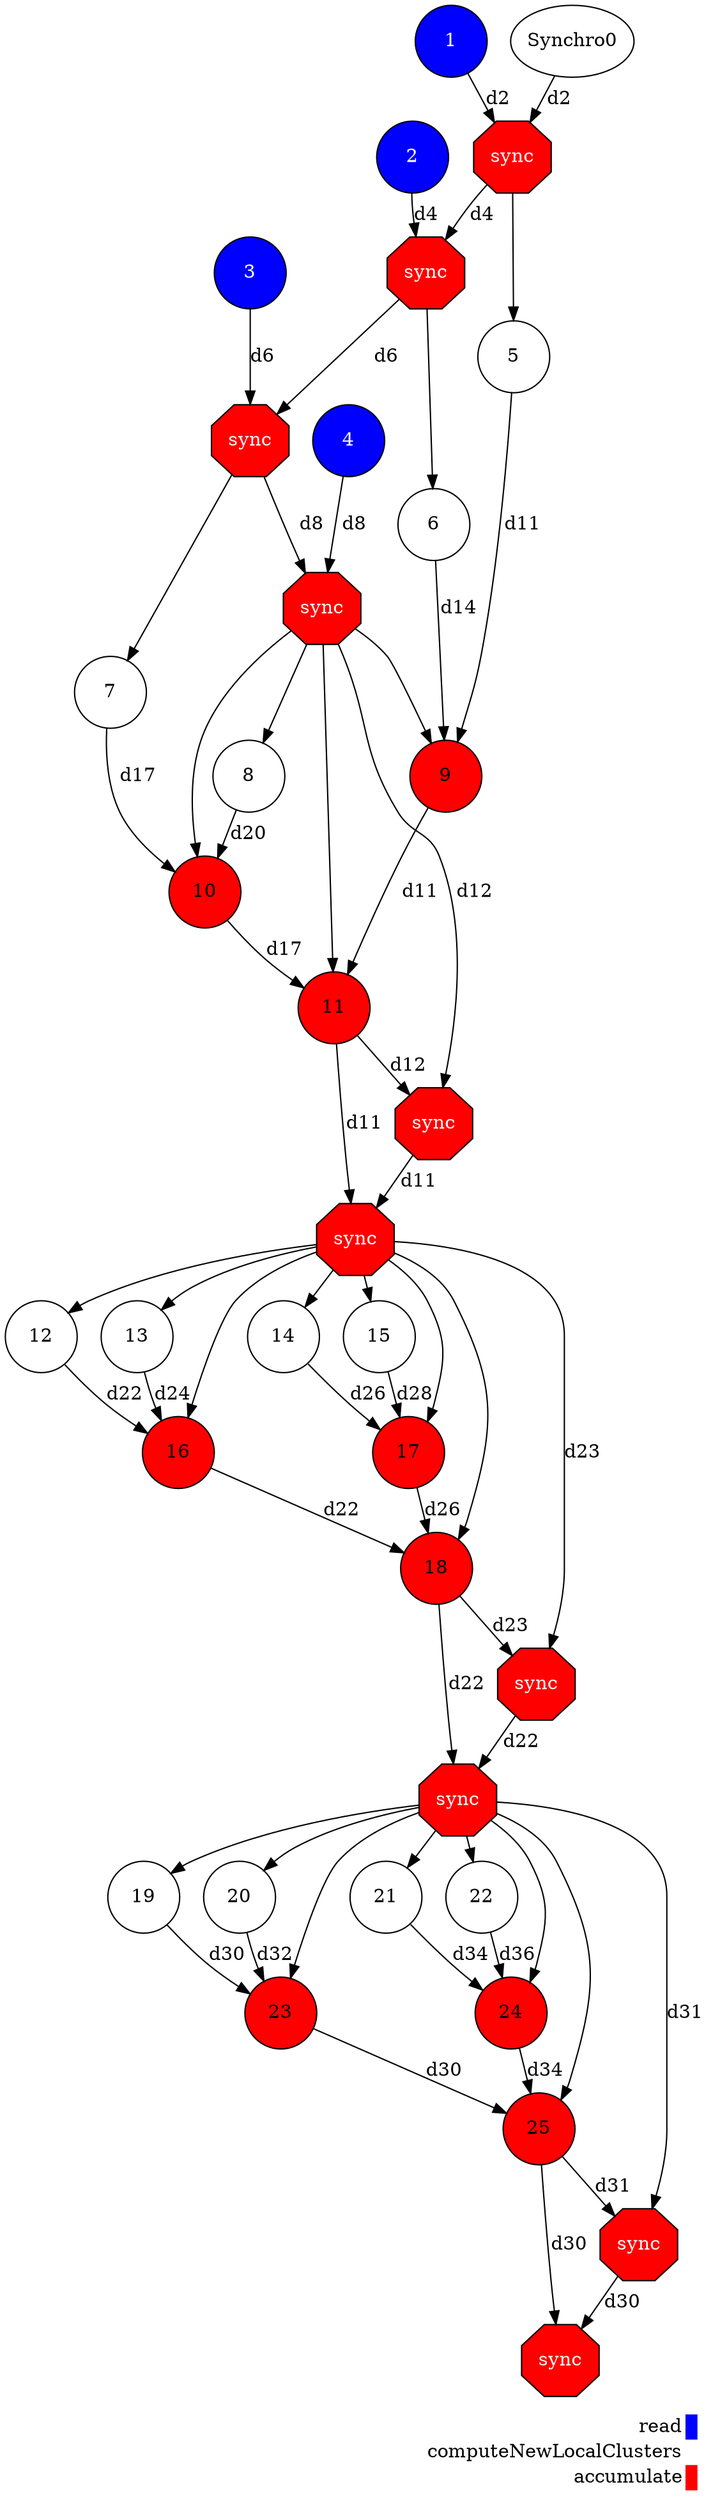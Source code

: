 digraph {
  rankdir=TB;
  labeljust="l";
  subgraph dependence_graph {
    ranksep=0.20;
    node[height=0.75];

1[shape=circle, style=filled fillcolor="#0000ff" fontcolor="#ffffff"];
2[shape=circle, style=filled fillcolor="#0000ff" fontcolor="#ffffff"];
3[shape=circle, style=filled fillcolor="#0000ff" fontcolor="#ffffff"];
4[shape=circle, style=filled fillcolor="#0000ff" fontcolor="#ffffff"];
Synchro1[label="sync", shape=octagon, style=filled fillcolor="#ff0000" fontcolor="#FFFFFF"];
1 -> Synchro1[ label="d2" ];
Synchro0 -> Synchro1[ label="d2" ];
5[shape=circle, style=filled fillcolor="#ffffff" fontcolor="#000000"];
Synchro1 -> 5;
Synchro2[label="sync", shape=octagon, style=filled fillcolor="#ff0000" fontcolor="#FFFFFF"];
2 -> Synchro2[ label="d4" ];
Synchro1 -> Synchro2[ label="d4" ];
6[shape=circle, style=filled fillcolor="#ffffff" fontcolor="#000000"];
Synchro2 -> 6;
Synchro3[label="sync", shape=octagon, style=filled fillcolor="#ff0000" fontcolor="#FFFFFF"];
3 -> Synchro3[ label="d6" ];
Synchro2 -> Synchro3[ label="d6" ];
7[shape=circle, style=filled fillcolor="#ffffff" fontcolor="#000000"];
Synchro3 -> 7;
Synchro4[label="sync", shape=octagon, style=filled fillcolor="#ff0000" fontcolor="#FFFFFF"];
4 -> Synchro4[ label="d8" ];
Synchro3 -> Synchro4[ label="d8" ];
8[shape=circle, style=filled fillcolor="#ffffff" fontcolor="#000000"];
Synchro4 -> 8;
9[shape=circle, style=filled fillcolor="#ff0000" fontcolor="#000000"];
Synchro4 -> 9;
5 -> 9[ label="d11" ];
6 -> 9[ label="d14" ];
10[shape=circle, style=filled fillcolor="#ff0000" fontcolor="#000000"];
Synchro4 -> 10;
7 -> 10[ label="d17" ];
8 -> 10[ label="d20" ];
11[shape=circle, style=filled fillcolor="#ff0000" fontcolor="#000000"];
Synchro4 -> 11;
9 -> 11[ label="d11" ];
10 -> 11[ label="d17" ];
Synchro5[label="sync", shape=octagon, style=filled fillcolor="#ff0000" fontcolor="#FFFFFF"];
11 -> Synchro5[ label="d12" ];
Synchro4 -> Synchro5[ label="d12" ];
Synchro6[label="sync", shape=octagon, style=filled fillcolor="#ff0000" fontcolor="#FFFFFF"];
11 -> Synchro6[ label="d11" ];
Synchro5 -> Synchro6[ label="d11" ];
12[shape=circle, style=filled fillcolor="#ffffff" fontcolor="#000000"];
Synchro6 -> 12;
13[shape=circle, style=filled fillcolor="#ffffff" fontcolor="#000000"];
Synchro6 -> 13;
14[shape=circle, style=filled fillcolor="#ffffff" fontcolor="#000000"];
Synchro6 -> 14;
15[shape=circle, style=filled fillcolor="#ffffff" fontcolor="#000000"];
Synchro6 -> 15;
16[shape=circle, style=filled fillcolor="#ff0000" fontcolor="#000000"];
Synchro6 -> 16;
12 -> 16[ label="d22" ];
13 -> 16[ label="d24" ];
17[shape=circle, style=filled fillcolor="#ff0000" fontcolor="#000000"];
Synchro6 -> 17;
14 -> 17[ label="d26" ];
15 -> 17[ label="d28" ];
18[shape=circle, style=filled fillcolor="#ff0000" fontcolor="#000000"];
Synchro6 -> 18;
16 -> 18[ label="d22" ];
17 -> 18[ label="d26" ];
Synchro7[label="sync", shape=octagon, style=filled fillcolor="#ff0000" fontcolor="#FFFFFF"];
18 -> Synchro7[ label="d23" ];
Synchro6 -> Synchro7[ label="d23" ];
Synchro8[label="sync", shape=octagon, style=filled fillcolor="#ff0000" fontcolor="#FFFFFF"];
18 -> Synchro8[ label="d22" ];
Synchro7 -> Synchro8[ label="d22" ];
19[shape=circle, style=filled fillcolor="#ffffff" fontcolor="#000000"];
Synchro8 -> 19;
20[shape=circle, style=filled fillcolor="#ffffff" fontcolor="#000000"];
Synchro8 -> 20;
21[shape=circle, style=filled fillcolor="#ffffff" fontcolor="#000000"];
Synchro8 -> 21;
22[shape=circle, style=filled fillcolor="#ffffff" fontcolor="#000000"];
Synchro8 -> 22;
23[shape=circle, style=filled fillcolor="#ff0000" fontcolor="#000000"];
Synchro8 -> 23;
19 -> 23[ label="d30" ];
20 -> 23[ label="d32" ];
24[shape=circle, style=filled fillcolor="#ff0000" fontcolor="#000000"];
Synchro8 -> 24;
21 -> 24[ label="d34" ];
22 -> 24[ label="d36" ];
25[shape=circle, style=filled fillcolor="#ff0000" fontcolor="#000000"];
Synchro8 -> 25;
23 -> 25[ label="d30" ];
24 -> 25[ label="d34" ];
Synchro9[label="sync", shape=octagon, style=filled fillcolor="#ff0000" fontcolor="#FFFFFF"];
25 -> Synchro9[ label="d31" ];
Synchro8 -> Synchro9[ label="d31" ];
Synchro10[label="sync", shape=octagon, style=filled fillcolor="#ff0000" fontcolor="#FFFFFF"];
25 -> Synchro10[ label="d30" ];
Synchro9 -> Synchro10[ label="d30" ];  }
  subgraph legend {
    rank=sink;
    node [shape=plaintext, height=0.75];
    ranksep=0.20;
    label = "Legend";
    key [label=<
      <table border="0" cellpadding="2" cellspacing="0" cellborder="0">
<tr>
<td align="right">read</td>
<td bgcolor="#0000ff">&nbsp;</td>
</tr>
<tr>
<td align="right">computeNewLocalClusters</td>
<td bgcolor="#ffffff">&nbsp;</td>
</tr>
<tr>
<td align="right">accumulate</td>
<td bgcolor="#ff0000">&nbsp;</td>
</tr>
      </table>
    >]
  }
}
